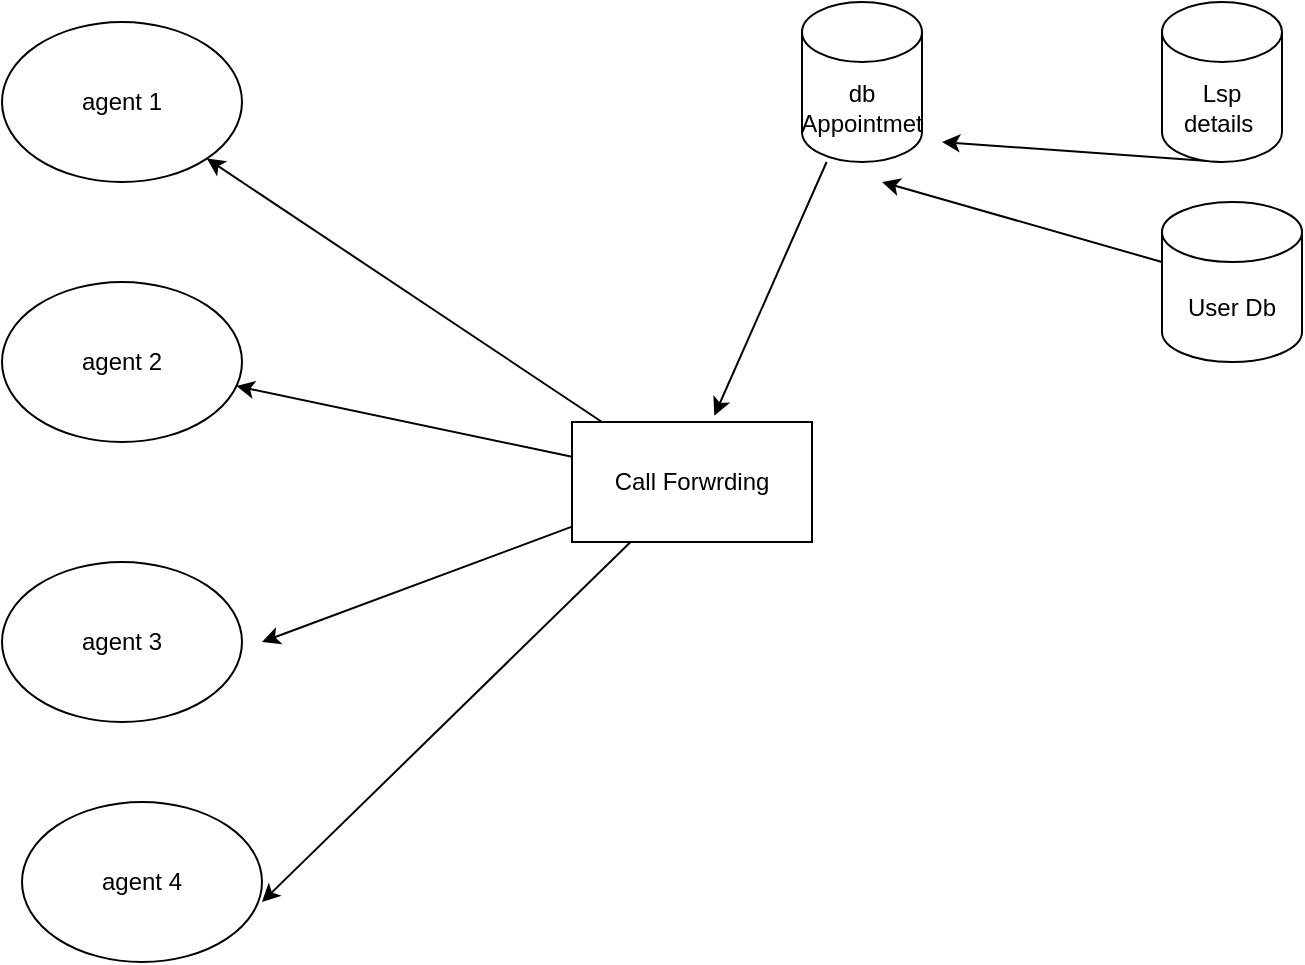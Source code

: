 <mxfile>
    <diagram id="9P5_JgQv90UrirR6OuIr" name="Page-1">
        <mxGraphModel dx="736" dy="571" grid="1" gridSize="10" guides="1" tooltips="1" connect="1" arrows="1" fold="1" page="1" pageScale="1" pageWidth="850" pageHeight="1100" math="0" shadow="0">
            <root>
                <mxCell id="0"/>
                <mxCell id="1" parent="0"/>
                <mxCell id="8" value="agent 1" style="ellipse;whiteSpace=wrap;html=1;" vertex="1" parent="1">
                    <mxGeometry x="20" y="60" width="120" height="80" as="geometry"/>
                </mxCell>
                <mxCell id="9" value="agent 2" style="ellipse;whiteSpace=wrap;html=1;" vertex="1" parent="1">
                    <mxGeometry x="20" y="190" width="120" height="80" as="geometry"/>
                </mxCell>
                <mxCell id="10" value="agent 3" style="ellipse;whiteSpace=wrap;html=1;" vertex="1" parent="1">
                    <mxGeometry x="20" y="330" width="120" height="80" as="geometry"/>
                </mxCell>
                <mxCell id="11" value="agent 4" style="ellipse;whiteSpace=wrap;html=1;" vertex="1" parent="1">
                    <mxGeometry x="30" y="450" width="120" height="80" as="geometry"/>
                </mxCell>
                <mxCell id="28" style="edgeStyle=none;html=1;entryX=0.593;entryY=-0.053;entryDx=0;entryDy=0;entryPerimeter=0;" edge="1" parent="1" source="12" target="18">
                    <mxGeometry relative="1" as="geometry"/>
                </mxCell>
                <mxCell id="12" value="db&lt;br&gt;Appointmet" style="shape=cylinder3;whiteSpace=wrap;html=1;boundedLbl=1;backgroundOutline=1;size=15;" vertex="1" parent="1">
                    <mxGeometry x="420" y="50" width="60" height="80" as="geometry"/>
                </mxCell>
                <mxCell id="16" style="edgeStyle=none;html=1;exitX=0.5;exitY=1;exitDx=0;exitDy=0;exitPerimeter=0;" edge="1" parent="1" source="13">
                    <mxGeometry relative="1" as="geometry">
                        <mxPoint x="490" y="120" as="targetPoint"/>
                    </mxGeometry>
                </mxCell>
                <mxCell id="13" value="Lsp details&amp;nbsp;" style="shape=cylinder3;whiteSpace=wrap;html=1;boundedLbl=1;backgroundOutline=1;size=15;" vertex="1" parent="1">
                    <mxGeometry x="600" y="50" width="60" height="80" as="geometry"/>
                </mxCell>
                <mxCell id="17" style="edgeStyle=none;html=1;" edge="1" parent="1" source="14">
                    <mxGeometry relative="1" as="geometry">
                        <mxPoint x="460" y="140" as="targetPoint"/>
                    </mxGeometry>
                </mxCell>
                <mxCell id="14" value="User Db" style="shape=cylinder3;whiteSpace=wrap;html=1;boundedLbl=1;backgroundOutline=1;size=15;" vertex="1" parent="1">
                    <mxGeometry x="600" y="150" width="70" height="80" as="geometry"/>
                </mxCell>
                <mxCell id="24" style="edgeStyle=none;html=1;" edge="1" parent="1" source="18" target="8">
                    <mxGeometry relative="1" as="geometry"/>
                </mxCell>
                <mxCell id="25" style="edgeStyle=none;html=1;" edge="1" parent="1" source="18" target="9">
                    <mxGeometry relative="1" as="geometry"/>
                </mxCell>
                <mxCell id="26" style="edgeStyle=none;html=1;" edge="1" parent="1" source="18">
                    <mxGeometry relative="1" as="geometry">
                        <mxPoint x="150" y="370" as="targetPoint"/>
                    </mxGeometry>
                </mxCell>
                <mxCell id="27" style="edgeStyle=none;html=1;" edge="1" parent="1" source="18">
                    <mxGeometry relative="1" as="geometry">
                        <mxPoint x="150" y="500" as="targetPoint"/>
                    </mxGeometry>
                </mxCell>
                <mxCell id="18" value="Call Forwrding" style="rounded=0;whiteSpace=wrap;html=1;" vertex="1" parent="1">
                    <mxGeometry x="305" y="260" width="120" height="60" as="geometry"/>
                </mxCell>
            </root>
        </mxGraphModel>
    </diagram>
</mxfile>